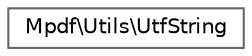 digraph "Graphical Class Hierarchy"
{
 // LATEX_PDF_SIZE
  bgcolor="transparent";
  edge [fontname=Helvetica,fontsize=10,labelfontname=Helvetica,labelfontsize=10];
  node [fontname=Helvetica,fontsize=10,shape=box,height=0.2,width=0.4];
  rankdir="LR";
  Node0 [id="Node000000",label="Mpdf\\Utils\\UtfString",height=0.2,width=0.4,color="grey40", fillcolor="white", style="filled",URL="$classMpdf_1_1Utils_1_1UtfString.html",tooltip=" "];
}
